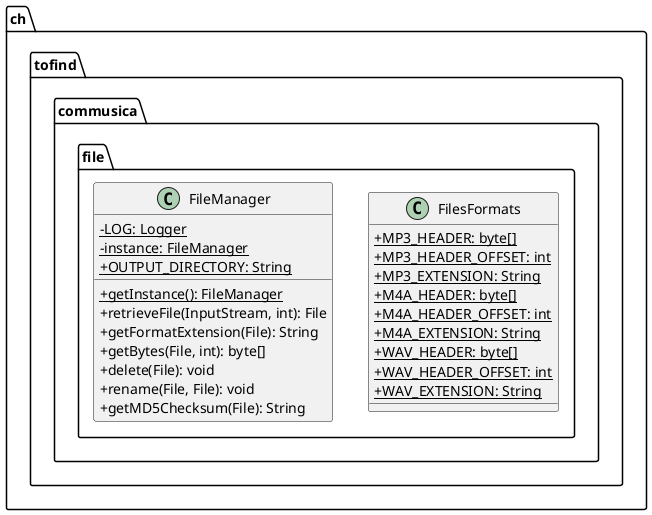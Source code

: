 @startuml

    skinparam classAttributeIconSize 0

    namespace ch.tofind.commusica.file {

        class FilesFormats {
            {static} +MP3_HEADER: byte[]
            {static} +MP3_HEADER_OFFSET: int
            {static} +MP3_EXTENSION: String
            {static} +M4A_HEADER: byte[]
            {static} +M4A_HEADER_OFFSET: int
            {static} +M4A_EXTENSION: String
            {static} +WAV_HEADER: byte[]
            {static} +WAV_HEADER_OFFSET: int
            {static} +WAV_EXTENSION: String
        }

        class FileManager {
            {static} -LOG: Logger
            {static} -instance: FileManager
            {static} +OUTPUT_DIRECTORY: String
            {static} +getInstance(): FileManager
            +retrieveFile(InputStream, int): File
            +getFormatExtension(File): String
            +getBytes(File, int): byte[]
            +delete(File): void
            +rename(File, File): void
            +getMD5Checksum(File): String
        }

    }

@enduml
